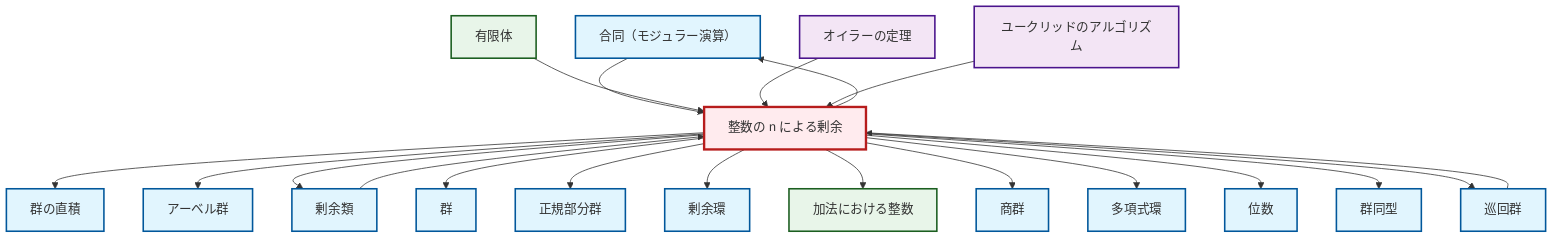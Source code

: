 graph TD
    classDef definition fill:#e1f5fe,stroke:#01579b,stroke-width:2px
    classDef theorem fill:#f3e5f5,stroke:#4a148c,stroke-width:2px
    classDef axiom fill:#fff3e0,stroke:#e65100,stroke-width:2px
    classDef example fill:#e8f5e9,stroke:#1b5e20,stroke-width:2px
    classDef current fill:#ffebee,stroke:#b71c1c,stroke-width:3px
    def-order["位数"]:::definition
    def-polynomial-ring["多項式環"]:::definition
    def-abelian-group["アーベル群"]:::definition
    ex-integers-addition["加法における整数"]:::example
    def-normal-subgroup["正規部分群"]:::definition
    def-congruence["合同（モジュラー演算）"]:::definition
    ex-quotient-integers-mod-n["整数の n による剰余"]:::example
    def-isomorphism["群同型"]:::definition
    ex-finite-field["有限体"]:::example
    def-coset["剰余類"]:::definition
    def-cyclic-group["巡回群"]:::definition
    thm-euclidean-algorithm["ユークリッドのアルゴリズム"]:::theorem
    def-direct-product["群の直積"]:::definition
    def-quotient-ring["剰余環"]:::definition
    def-group["群"]:::definition
    thm-euler["オイラーの定理"]:::theorem
    def-quotient-group["商群"]:::definition
    ex-quotient-integers-mod-n --> def-direct-product
    def-congruence --> ex-quotient-integers-mod-n
    ex-quotient-integers-mod-n --> def-abelian-group
    ex-finite-field --> ex-quotient-integers-mod-n
    thm-euler --> ex-quotient-integers-mod-n
    ex-quotient-integers-mod-n --> def-coset
    ex-quotient-integers-mod-n --> def-group
    ex-quotient-integers-mod-n --> def-normal-subgroup
    ex-quotient-integers-mod-n --> def-quotient-ring
    def-cyclic-group --> ex-quotient-integers-mod-n
    ex-quotient-integers-mod-n --> ex-integers-addition
    thm-euclidean-algorithm --> ex-quotient-integers-mod-n
    ex-quotient-integers-mod-n --> def-quotient-group
    ex-quotient-integers-mod-n --> def-congruence
    ex-quotient-integers-mod-n --> def-polynomial-ring
    def-coset --> ex-quotient-integers-mod-n
    ex-quotient-integers-mod-n --> def-order
    ex-quotient-integers-mod-n --> def-isomorphism
    ex-quotient-integers-mod-n --> def-cyclic-group
    class ex-quotient-integers-mod-n current